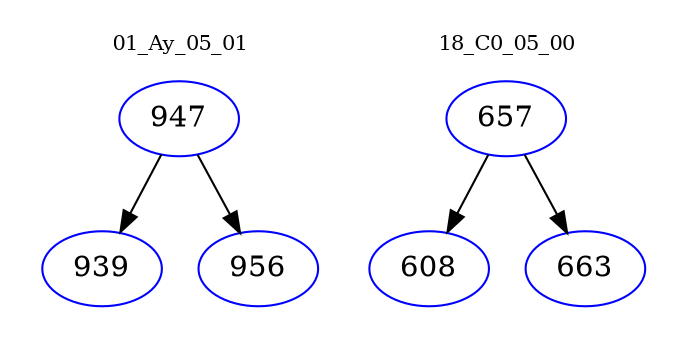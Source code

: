 digraph{
subgraph cluster_0 {
color = white
label = "01_Ay_05_01";
fontsize=10;
T0_947 [label="947", color="blue"]
T0_947 -> T0_939 [color="black"]
T0_939 [label="939", color="blue"]
T0_947 -> T0_956 [color="black"]
T0_956 [label="956", color="blue"]
}
subgraph cluster_1 {
color = white
label = "18_C0_05_00";
fontsize=10;
T1_657 [label="657", color="blue"]
T1_657 -> T1_608 [color="black"]
T1_608 [label="608", color="blue"]
T1_657 -> T1_663 [color="black"]
T1_663 [label="663", color="blue"]
}
}
